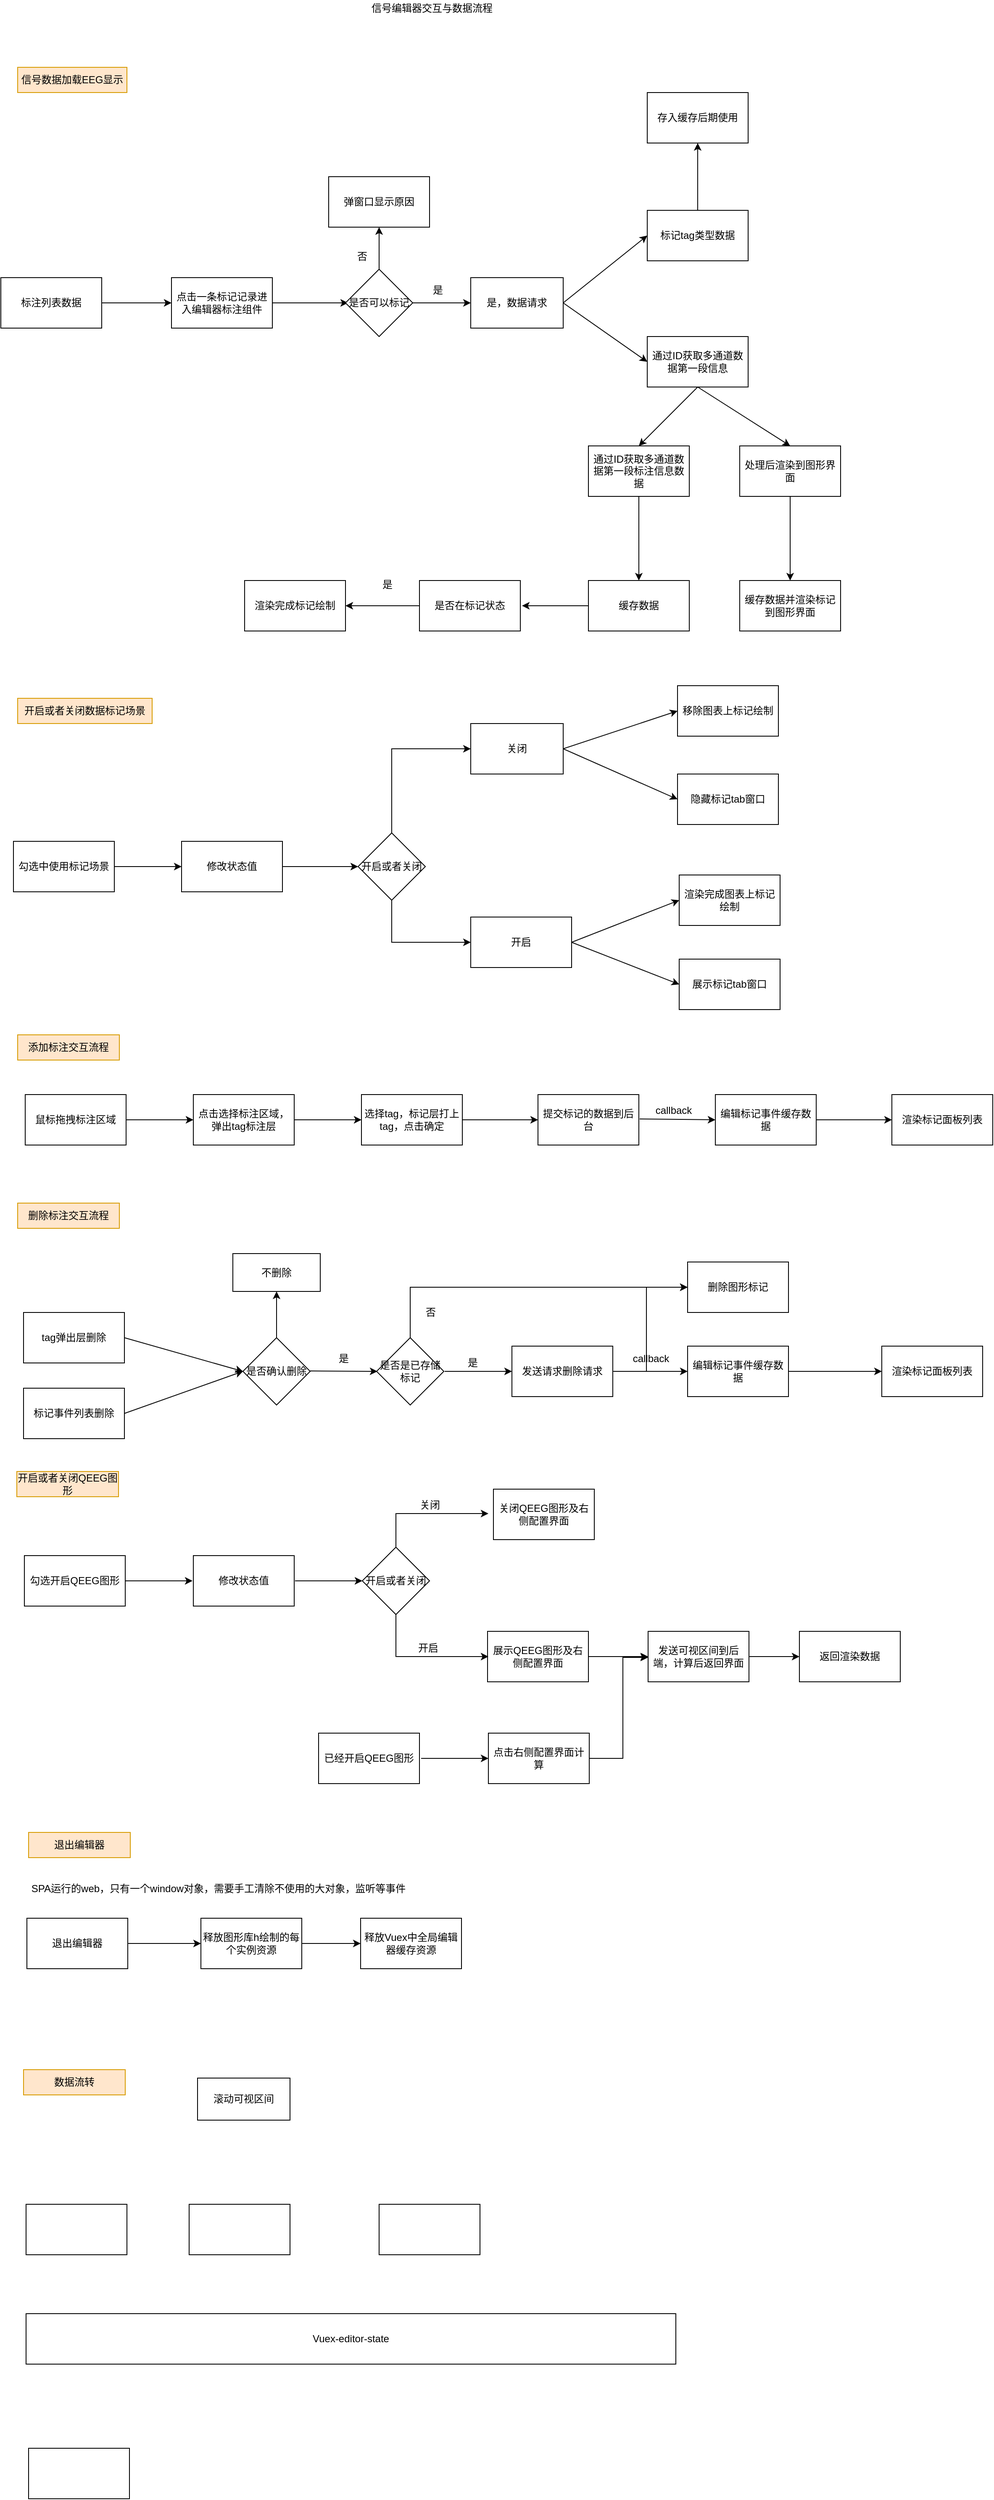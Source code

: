 <mxfile version="16.2.2" type="github">
  <diagram id="apmXh1B8-tmXU-KMJDQS" name="第 1 页">
    <mxGraphModel dx="1231" dy="684" grid="1" gridSize="10" guides="1" tooltips="1" connect="1" arrows="1" fold="1" page="1" pageScale="1" pageWidth="827" pageHeight="1169" math="0" shadow="0">
      <root>
        <mxCell id="0" />
        <mxCell id="1" parent="0" />
        <mxCell id="TZm8ICebYNsH_VxH_NXQ-2" value="标注列表数据" style="rounded=0;whiteSpace=wrap;html=1;" vertex="1" parent="1">
          <mxGeometry x="20" y="340" width="120" height="60" as="geometry" />
        </mxCell>
        <mxCell id="TZm8ICebYNsH_VxH_NXQ-3" value="是，数据请求" style="rounded=0;whiteSpace=wrap;html=1;" vertex="1" parent="1">
          <mxGeometry x="579" y="340" width="110" height="60" as="geometry" />
        </mxCell>
        <mxCell id="TZm8ICebYNsH_VxH_NXQ-4" value="通过ID获取多通道数据第一段信息" style="rounded=0;whiteSpace=wrap;html=1;" vertex="1" parent="1">
          <mxGeometry x="789" y="410" width="120" height="60" as="geometry" />
        </mxCell>
        <mxCell id="TZm8ICebYNsH_VxH_NXQ-7" value="处理后渲染到图形界面" style="rounded=0;whiteSpace=wrap;html=1;" vertex="1" parent="1">
          <mxGeometry x="899" y="540" width="120" height="60" as="geometry" />
        </mxCell>
        <mxCell id="TZm8ICebYNsH_VxH_NXQ-8" value="" style="endArrow=classic;html=1;rounded=0;exitX=0.5;exitY=1;exitDx=0;exitDy=0;entryX=0.5;entryY=0;entryDx=0;entryDy=0;" edge="1" parent="1" source="TZm8ICebYNsH_VxH_NXQ-4" target="TZm8ICebYNsH_VxH_NXQ-7">
          <mxGeometry width="50" height="50" relative="1" as="geometry">
            <mxPoint x="799" y="610" as="sourcePoint" />
            <mxPoint x="829" y="490" as="targetPoint" />
          </mxGeometry>
        </mxCell>
        <mxCell id="TZm8ICebYNsH_VxH_NXQ-13" value="勾选开启QEEG图形" style="rounded=0;whiteSpace=wrap;html=1;" vertex="1" parent="1">
          <mxGeometry x="48" y="1859" width="120" height="60" as="geometry" />
        </mxCell>
        <mxCell id="TZm8ICebYNsH_VxH_NXQ-14" value="" style="endArrow=classic;html=1;rounded=0;exitX=1;exitY=0.5;exitDx=0;exitDy=0;" edge="1" parent="1" source="TZm8ICebYNsH_VxH_NXQ-13">
          <mxGeometry width="50" height="50" relative="1" as="geometry">
            <mxPoint x="228" y="1919" as="sourcePoint" />
            <mxPoint x="248" y="1889" as="targetPoint" />
          </mxGeometry>
        </mxCell>
        <mxCell id="TZm8ICebYNsH_VxH_NXQ-15" value="发送可视区间到后端，计算后返回界面" style="rounded=0;whiteSpace=wrap;html=1;" vertex="1" parent="1">
          <mxGeometry x="790" y="1949" width="120" height="60" as="geometry" />
        </mxCell>
        <mxCell id="TZm8ICebYNsH_VxH_NXQ-16" value="" style="endArrow=classic;html=1;rounded=0;exitX=1;exitY=0.5;exitDx=0;exitDy=0;entryX=0;entryY=0.5;entryDx=0;entryDy=0;" edge="1" parent="1" source="TZm8ICebYNsH_VxH_NXQ-15" target="TZm8ICebYNsH_VxH_NXQ-17">
          <mxGeometry width="50" height="50" relative="1" as="geometry">
            <mxPoint x="505" y="2139" as="sourcePoint" />
            <mxPoint x="525" y="2099" as="targetPoint" />
          </mxGeometry>
        </mxCell>
        <mxCell id="TZm8ICebYNsH_VxH_NXQ-17" value="返回渲染数据" style="rounded=0;whiteSpace=wrap;html=1;" vertex="1" parent="1">
          <mxGeometry x="970" y="1949" width="120" height="60" as="geometry" />
        </mxCell>
        <mxCell id="TZm8ICebYNsH_VxH_NXQ-19" value="鼠标拖拽标注区域" style="rounded=0;whiteSpace=wrap;html=1;" vertex="1" parent="1">
          <mxGeometry x="49" y="1311" width="120" height="60" as="geometry" />
        </mxCell>
        <mxCell id="TZm8ICebYNsH_VxH_NXQ-21" value="信号编辑器交互与数据流程" style="text;html=1;strokeColor=none;fillColor=none;align=center;verticalAlign=middle;whiteSpace=wrap;rounded=0;" vertex="1" parent="1">
          <mxGeometry x="460" y="10" width="146" height="20" as="geometry" />
        </mxCell>
        <mxCell id="TZm8ICebYNsH_VxH_NXQ-84" value="" style="edgeStyle=orthogonalEdgeStyle;rounded=0;orthogonalLoop=1;jettySize=auto;html=1;" edge="1" parent="1" source="TZm8ICebYNsH_VxH_NXQ-22" target="TZm8ICebYNsH_VxH_NXQ-33">
          <mxGeometry relative="1" as="geometry" />
        </mxCell>
        <mxCell id="TZm8ICebYNsH_VxH_NXQ-22" value="点击选择标注区域，弹出tag标注层" style="rounded=0;whiteSpace=wrap;html=1;" vertex="1" parent="1">
          <mxGeometry x="249" y="1311" width="120" height="60" as="geometry" />
        </mxCell>
        <mxCell id="TZm8ICebYNsH_VxH_NXQ-26" value="标记tag类型数据" style="rounded=0;whiteSpace=wrap;html=1;" vertex="1" parent="1">
          <mxGeometry x="789" y="260" width="120" height="60" as="geometry" />
        </mxCell>
        <mxCell id="TZm8ICebYNsH_VxH_NXQ-27" value="通过ID获取多通道数据第一段标注信息数据" style="rounded=0;whiteSpace=wrap;html=1;" vertex="1" parent="1">
          <mxGeometry x="719" y="540" width="120" height="60" as="geometry" />
        </mxCell>
        <mxCell id="TZm8ICebYNsH_VxH_NXQ-28" value="" style="endArrow=classic;html=1;rounded=0;exitX=1;exitY=0.5;exitDx=0;exitDy=0;entryX=0;entryY=0.5;entryDx=0;entryDy=0;" edge="1" parent="1" source="TZm8ICebYNsH_VxH_NXQ-3" target="TZm8ICebYNsH_VxH_NXQ-4">
          <mxGeometry width="50" height="50" relative="1" as="geometry">
            <mxPoint x="719" y="400" as="sourcePoint" />
            <mxPoint x="779" y="370" as="targetPoint" />
          </mxGeometry>
        </mxCell>
        <mxCell id="TZm8ICebYNsH_VxH_NXQ-32" value="" style="endArrow=classic;html=1;rounded=0;entryX=0;entryY=0.5;entryDx=0;entryDy=0;" edge="1" parent="1" target="TZm8ICebYNsH_VxH_NXQ-26">
          <mxGeometry width="50" height="50" relative="1" as="geometry">
            <mxPoint x="689" y="370" as="sourcePoint" />
            <mxPoint x="759" y="210" as="targetPoint" />
          </mxGeometry>
        </mxCell>
        <mxCell id="TZm8ICebYNsH_VxH_NXQ-33" value="选择tag，标记层打上tag，点击确定" style="rounded=0;whiteSpace=wrap;html=1;" vertex="1" parent="1">
          <mxGeometry x="449" y="1311" width="120" height="60" as="geometry" />
        </mxCell>
        <mxCell id="TZm8ICebYNsH_VxH_NXQ-35" value="提交标记的数据到后台" style="rounded=0;whiteSpace=wrap;html=1;" vertex="1" parent="1">
          <mxGeometry x="659" y="1311" width="120" height="60" as="geometry" />
        </mxCell>
        <mxCell id="TZm8ICebYNsH_VxH_NXQ-37" value="缓存数据并渲染标记到图形界面" style="rounded=0;whiteSpace=wrap;html=1;" vertex="1" parent="1">
          <mxGeometry x="899" y="700" width="120" height="60" as="geometry" />
        </mxCell>
        <mxCell id="TZm8ICebYNsH_VxH_NXQ-40" value="渲染完成标记绘制" style="rounded=0;whiteSpace=wrap;html=1;" vertex="1" parent="1">
          <mxGeometry x="310" y="700" width="120" height="60" as="geometry" />
        </mxCell>
        <mxCell id="TZm8ICebYNsH_VxH_NXQ-44" value="点击一条标记记录进入编辑器标注组件" style="rounded=0;whiteSpace=wrap;html=1;" vertex="1" parent="1">
          <mxGeometry x="223" y="340" width="120" height="60" as="geometry" />
        </mxCell>
        <mxCell id="TZm8ICebYNsH_VxH_NXQ-48" value="" style="endArrow=classic;html=1;rounded=0;exitX=1;exitY=0.5;exitDx=0;exitDy=0;entryX=0;entryY=0.5;entryDx=0;entryDy=0;" edge="1" parent="1" source="TZm8ICebYNsH_VxH_NXQ-2" target="TZm8ICebYNsH_VxH_NXQ-44">
          <mxGeometry width="50" height="50" relative="1" as="geometry">
            <mxPoint x="153" y="480" as="sourcePoint" />
            <mxPoint x="203" y="430" as="targetPoint" />
          </mxGeometry>
        </mxCell>
        <mxCell id="TZm8ICebYNsH_VxH_NXQ-49" value="" style="endArrow=classic;html=1;rounded=0;exitX=1;exitY=0.5;exitDx=0;exitDy=0;entryX=0;entryY=0.5;entryDx=0;entryDy=0;" edge="1" parent="1" source="TZm8ICebYNsH_VxH_NXQ-44">
          <mxGeometry width="50" height="50" relative="1" as="geometry">
            <mxPoint x="383" y="480" as="sourcePoint" />
            <mxPoint x="433" y="370" as="targetPoint" />
          </mxGeometry>
        </mxCell>
        <mxCell id="TZm8ICebYNsH_VxH_NXQ-52" value="存入缓存后期使用" style="rounded=0;whiteSpace=wrap;html=1;" vertex="1" parent="1">
          <mxGeometry x="789" y="120" width="120" height="60" as="geometry" />
        </mxCell>
        <mxCell id="TZm8ICebYNsH_VxH_NXQ-53" value="" style="endArrow=classic;html=1;rounded=0;exitX=0.5;exitY=0;exitDx=0;exitDy=0;entryX=0.5;entryY=1;entryDx=0;entryDy=0;" edge="1" parent="1" source="TZm8ICebYNsH_VxH_NXQ-26" target="TZm8ICebYNsH_VxH_NXQ-52">
          <mxGeometry width="50" height="50" relative="1" as="geometry">
            <mxPoint x="829" y="240" as="sourcePoint" />
            <mxPoint x="879" y="190" as="targetPoint" />
          </mxGeometry>
        </mxCell>
        <mxCell id="TZm8ICebYNsH_VxH_NXQ-54" value="" style="endArrow=classic;html=1;rounded=0;exitX=0.5;exitY=1;exitDx=0;exitDy=0;entryX=0.5;entryY=0;entryDx=0;entryDy=0;" edge="1" parent="1" source="TZm8ICebYNsH_VxH_NXQ-7" target="TZm8ICebYNsH_VxH_NXQ-37">
          <mxGeometry width="50" height="50" relative="1" as="geometry">
            <mxPoint x="689" y="730" as="sourcePoint" />
            <mxPoint x="739" y="680" as="targetPoint" />
          </mxGeometry>
        </mxCell>
        <mxCell id="TZm8ICebYNsH_VxH_NXQ-55" value="" style="endArrow=classic;html=1;rounded=0;entryX=0.5;entryY=0;entryDx=0;entryDy=0;" edge="1" parent="1" target="TZm8ICebYNsH_VxH_NXQ-27">
          <mxGeometry width="50" height="50" relative="1" as="geometry">
            <mxPoint x="849" y="470" as="sourcePoint" />
            <mxPoint x="709" y="490" as="targetPoint" />
          </mxGeometry>
        </mxCell>
        <mxCell id="TZm8ICebYNsH_VxH_NXQ-59" value="勾选中使用标记场景" style="rounded=0;whiteSpace=wrap;html=1;" vertex="1" parent="1">
          <mxGeometry x="35" y="1010" width="120" height="60" as="geometry" />
        </mxCell>
        <mxCell id="TZm8ICebYNsH_VxH_NXQ-60" value="展示标记tab窗口" style="rounded=0;whiteSpace=wrap;html=1;" vertex="1" parent="1">
          <mxGeometry x="827" y="1150" width="120" height="60" as="geometry" />
        </mxCell>
        <mxCell id="TZm8ICebYNsH_VxH_NXQ-62" value="是否可以标记" style="rhombus;whiteSpace=wrap;html=1;" vertex="1" parent="1">
          <mxGeometry x="430" y="330" width="80" height="80" as="geometry" />
        </mxCell>
        <mxCell id="TZm8ICebYNsH_VxH_NXQ-63" value="" style="endArrow=classic;html=1;rounded=0;exitX=1;exitY=0.5;exitDx=0;exitDy=0;entryX=0;entryY=0.5;entryDx=0;entryDy=0;" edge="1" parent="1" source="TZm8ICebYNsH_VxH_NXQ-62" target="TZm8ICebYNsH_VxH_NXQ-3">
          <mxGeometry width="50" height="50" relative="1" as="geometry">
            <mxPoint x="560" y="480" as="sourcePoint" />
            <mxPoint x="610" y="430" as="targetPoint" />
          </mxGeometry>
        </mxCell>
        <mxCell id="TZm8ICebYNsH_VxH_NXQ-64" value="" style="endArrow=classic;html=1;rounded=0;exitX=0.5;exitY=0;exitDx=0;exitDy=0;" edge="1" parent="1" source="TZm8ICebYNsH_VxH_NXQ-62">
          <mxGeometry width="50" height="50" relative="1" as="geometry">
            <mxPoint x="480" y="270" as="sourcePoint" />
            <mxPoint x="470" y="280" as="targetPoint" />
          </mxGeometry>
        </mxCell>
        <mxCell id="TZm8ICebYNsH_VxH_NXQ-65" value="弹窗口显示原因" style="rounded=0;whiteSpace=wrap;html=1;" vertex="1" parent="1">
          <mxGeometry x="410" y="220" width="120" height="60" as="geometry" />
        </mxCell>
        <mxCell id="TZm8ICebYNsH_VxH_NXQ-66" value="否" style="text;html=1;strokeColor=none;fillColor=none;align=center;verticalAlign=middle;whiteSpace=wrap;rounded=0;" vertex="1" parent="1">
          <mxGeometry x="420" y="300" width="60" height="30" as="geometry" />
        </mxCell>
        <mxCell id="TZm8ICebYNsH_VxH_NXQ-67" value="是" style="text;html=1;strokeColor=none;fillColor=none;align=center;verticalAlign=middle;whiteSpace=wrap;rounded=0;" vertex="1" parent="1">
          <mxGeometry x="510" y="340" width="60" height="30" as="geometry" />
        </mxCell>
        <mxCell id="TZm8ICebYNsH_VxH_NXQ-68" value="修改状态值" style="rounded=0;whiteSpace=wrap;html=1;" vertex="1" parent="1">
          <mxGeometry x="235" y="1010" width="120" height="60" as="geometry" />
        </mxCell>
        <mxCell id="TZm8ICebYNsH_VxH_NXQ-69" value="" style="endArrow=classic;html=1;rounded=0;exitX=1;exitY=0.5;exitDx=0;exitDy=0;" edge="1" parent="1" source="TZm8ICebYNsH_VxH_NXQ-59" target="TZm8ICebYNsH_VxH_NXQ-68">
          <mxGeometry width="50" height="50" relative="1" as="geometry">
            <mxPoint x="245" y="1170" as="sourcePoint" />
            <mxPoint x="295" y="1120" as="targetPoint" />
          </mxGeometry>
        </mxCell>
        <mxCell id="TZm8ICebYNsH_VxH_NXQ-74" value="是否在标记状态" style="rounded=0;whiteSpace=wrap;html=1;" vertex="1" parent="1">
          <mxGeometry x="518" y="700" width="120" height="60" as="geometry" />
        </mxCell>
        <mxCell id="TZm8ICebYNsH_VxH_NXQ-75" value="" style="endArrow=classic;html=1;rounded=0;exitX=0.5;exitY=1;exitDx=0;exitDy=0;entryX=0.5;entryY=0;entryDx=0;entryDy=0;" edge="1" parent="1" source="TZm8ICebYNsH_VxH_NXQ-27" target="TZm8ICebYNsH_VxH_NXQ-171">
          <mxGeometry width="50" height="50" relative="1" as="geometry">
            <mxPoint x="760" y="680" as="sourcePoint" />
            <mxPoint x="790" y="660" as="targetPoint" />
          </mxGeometry>
        </mxCell>
        <mxCell id="TZm8ICebYNsH_VxH_NXQ-76" value="" style="endArrow=classic;html=1;rounded=0;exitX=0;exitY=0.5;exitDx=0;exitDy=0;" edge="1" parent="1" source="TZm8ICebYNsH_VxH_NXQ-74">
          <mxGeometry width="50" height="50" relative="1" as="geometry">
            <mxPoint x="420" y="760" as="sourcePoint" />
            <mxPoint x="430" y="730" as="targetPoint" />
          </mxGeometry>
        </mxCell>
        <mxCell id="TZm8ICebYNsH_VxH_NXQ-77" value="是" style="text;html=1;strokeColor=none;fillColor=none;align=center;verticalAlign=middle;whiteSpace=wrap;rounded=0;" vertex="1" parent="1">
          <mxGeometry x="450" y="690" width="60" height="30" as="geometry" />
        </mxCell>
        <mxCell id="TZm8ICebYNsH_VxH_NXQ-79" value="渲染完成图表上标记绘制" style="rounded=0;whiteSpace=wrap;html=1;" vertex="1" parent="1">
          <mxGeometry x="827" y="1050" width="120" height="60" as="geometry" />
        </mxCell>
        <mxCell id="TZm8ICebYNsH_VxH_NXQ-81" value="信号数据加载EEG显示" style="text;html=1;strokeColor=#d79b00;fillColor=#ffe6cc;align=center;verticalAlign=middle;whiteSpace=wrap;rounded=0;" vertex="1" parent="1">
          <mxGeometry x="40" y="90" width="130" height="30" as="geometry" />
        </mxCell>
        <mxCell id="TZm8ICebYNsH_VxH_NXQ-82" value="开启或者关闭数据标记场景" style="text;html=1;strokeColor=#d79b00;fillColor=#ffe6cc;align=center;verticalAlign=middle;whiteSpace=wrap;rounded=0;" vertex="1" parent="1">
          <mxGeometry x="40" y="840" width="160" height="30" as="geometry" />
        </mxCell>
        <mxCell id="TZm8ICebYNsH_VxH_NXQ-85" value="添加标注交互流程" style="text;html=1;strokeColor=#d79b00;fillColor=#ffe6cc;align=center;verticalAlign=middle;whiteSpace=wrap;rounded=0;" vertex="1" parent="1">
          <mxGeometry x="40" y="1240" width="121" height="30" as="geometry" />
        </mxCell>
        <mxCell id="TZm8ICebYNsH_VxH_NXQ-87" value="" style="endArrow=classic;html=1;rounded=0;exitX=1;exitY=0.5;exitDx=0;exitDy=0;entryX=0;entryY=0.5;entryDx=0;entryDy=0;" edge="1" parent="1" source="TZm8ICebYNsH_VxH_NXQ-19" target="TZm8ICebYNsH_VxH_NXQ-22">
          <mxGeometry width="50" height="50" relative="1" as="geometry">
            <mxPoint x="189" y="1371" as="sourcePoint" />
            <mxPoint x="239" y="1321" as="targetPoint" />
          </mxGeometry>
        </mxCell>
        <mxCell id="TZm8ICebYNsH_VxH_NXQ-88" value="" style="endArrow=classic;html=1;rounded=0;exitX=1;exitY=0.5;exitDx=0;exitDy=0;entryX=0;entryY=0.5;entryDx=0;entryDy=0;" edge="1" parent="1" source="TZm8ICebYNsH_VxH_NXQ-33" target="TZm8ICebYNsH_VxH_NXQ-35">
          <mxGeometry width="50" height="50" relative="1" as="geometry">
            <mxPoint x="629" y="1451" as="sourcePoint" />
            <mxPoint x="679" y="1401" as="targetPoint" />
          </mxGeometry>
        </mxCell>
        <mxCell id="TZm8ICebYNsH_VxH_NXQ-94" value="开启或者关闭" style="rhombus;whiteSpace=wrap;html=1;" vertex="1" parent="1">
          <mxGeometry x="445" y="1000" width="80" height="80" as="geometry" />
        </mxCell>
        <mxCell id="TZm8ICebYNsH_VxH_NXQ-95" value="" style="endArrow=classic;html=1;rounded=0;exitX=1;exitY=0.5;exitDx=0;exitDy=0;entryX=0;entryY=0.5;entryDx=0;entryDy=0;" edge="1" parent="1" source="TZm8ICebYNsH_VxH_NXQ-68" target="TZm8ICebYNsH_VxH_NXQ-94">
          <mxGeometry width="50" height="50" relative="1" as="geometry">
            <mxPoint x="415" y="1170" as="sourcePoint" />
            <mxPoint x="465" y="1120" as="targetPoint" />
          </mxGeometry>
        </mxCell>
        <mxCell id="TZm8ICebYNsH_VxH_NXQ-96" value="" style="endArrow=classic;html=1;rounded=0;exitX=0.5;exitY=1;exitDx=0;exitDy=0;entryX=0;entryY=0.5;entryDx=0;entryDy=0;" edge="1" parent="1" source="TZm8ICebYNsH_VxH_NXQ-94" target="TZm8ICebYNsH_VxH_NXQ-100">
          <mxGeometry width="50" height="50" relative="1" as="geometry">
            <mxPoint x="555" y="1070" as="sourcePoint" />
            <mxPoint x="615" y="1040" as="targetPoint" />
            <Array as="points">
              <mxPoint x="485" y="1130" />
            </Array>
          </mxGeometry>
        </mxCell>
        <mxCell id="TZm8ICebYNsH_VxH_NXQ-100" value="开启" style="rounded=0;whiteSpace=wrap;html=1;" vertex="1" parent="1">
          <mxGeometry x="579" y="1100" width="120" height="60" as="geometry" />
        </mxCell>
        <mxCell id="TZm8ICebYNsH_VxH_NXQ-101" value="" style="endArrow=classic;html=1;rounded=0;exitX=1;exitY=0.5;exitDx=0;exitDy=0;entryX=0;entryY=0.5;entryDx=0;entryDy=0;" edge="1" parent="1" source="TZm8ICebYNsH_VxH_NXQ-100" target="TZm8ICebYNsH_VxH_NXQ-79">
          <mxGeometry width="50" height="50" relative="1" as="geometry">
            <mxPoint x="684" y="1220" as="sourcePoint" />
            <mxPoint x="734" y="1170" as="targetPoint" />
          </mxGeometry>
        </mxCell>
        <mxCell id="TZm8ICebYNsH_VxH_NXQ-102" value="" style="endArrow=classic;html=1;rounded=0;exitX=1;exitY=0.5;exitDx=0;exitDy=0;entryX=0;entryY=0.5;entryDx=0;entryDy=0;" edge="1" parent="1" source="TZm8ICebYNsH_VxH_NXQ-100" target="TZm8ICebYNsH_VxH_NXQ-60">
          <mxGeometry width="50" height="50" relative="1" as="geometry">
            <mxPoint x="674" y="1220" as="sourcePoint" />
            <mxPoint x="724" y="1170" as="targetPoint" />
          </mxGeometry>
        </mxCell>
        <mxCell id="TZm8ICebYNsH_VxH_NXQ-103" value="" style="endArrow=classic;html=1;rounded=0;exitX=0.5;exitY=0;exitDx=0;exitDy=0;entryX=0;entryY=0.5;entryDx=0;entryDy=0;" edge="1" parent="1" source="TZm8ICebYNsH_VxH_NXQ-94" target="TZm8ICebYNsH_VxH_NXQ-104">
          <mxGeometry width="50" height="50" relative="1" as="geometry">
            <mxPoint x="465" y="990" as="sourcePoint" />
            <mxPoint x="485" y="930" as="targetPoint" />
            <Array as="points">
              <mxPoint x="485" y="900" />
            </Array>
          </mxGeometry>
        </mxCell>
        <mxCell id="TZm8ICebYNsH_VxH_NXQ-104" value="关闭" style="rounded=0;whiteSpace=wrap;html=1;" vertex="1" parent="1">
          <mxGeometry x="579" y="870" width="110" height="60" as="geometry" />
        </mxCell>
        <mxCell id="TZm8ICebYNsH_VxH_NXQ-106" value="隐藏标记tab窗口" style="rounded=0;whiteSpace=wrap;html=1;" vertex="1" parent="1">
          <mxGeometry x="825" y="930" width="120" height="60" as="geometry" />
        </mxCell>
        <mxCell id="TZm8ICebYNsH_VxH_NXQ-107" value="移除图表上标记绘制" style="rounded=0;whiteSpace=wrap;html=1;" vertex="1" parent="1">
          <mxGeometry x="825" y="825" width="120" height="60" as="geometry" />
        </mxCell>
        <mxCell id="TZm8ICebYNsH_VxH_NXQ-108" value="" style="endArrow=classic;html=1;rounded=0;exitX=1;exitY=0.5;exitDx=0;exitDy=0;entryX=0;entryY=0.5;entryDx=0;entryDy=0;" edge="1" parent="1" source="TZm8ICebYNsH_VxH_NXQ-104" target="TZm8ICebYNsH_VxH_NXQ-107">
          <mxGeometry width="50" height="50" relative="1" as="geometry">
            <mxPoint x="695" y="900" as="sourcePoint" />
            <mxPoint x="805" y="840" as="targetPoint" />
          </mxGeometry>
        </mxCell>
        <mxCell id="TZm8ICebYNsH_VxH_NXQ-109" value="" style="endArrow=classic;html=1;rounded=0;exitX=1;exitY=0.5;exitDx=0;exitDy=0;entryX=0;entryY=0.5;entryDx=0;entryDy=0;" edge="1" parent="1" source="TZm8ICebYNsH_VxH_NXQ-104" target="TZm8ICebYNsH_VxH_NXQ-106">
          <mxGeometry width="50" height="50" relative="1" as="geometry">
            <mxPoint x="725" y="1010" as="sourcePoint" />
            <mxPoint x="775" y="960" as="targetPoint" />
          </mxGeometry>
        </mxCell>
        <mxCell id="TZm8ICebYNsH_VxH_NXQ-110" value="编辑标记事件缓存数据" style="rounded=0;whiteSpace=wrap;html=1;" vertex="1" parent="1">
          <mxGeometry x="870" y="1311" width="120" height="60" as="geometry" />
        </mxCell>
        <mxCell id="TZm8ICebYNsH_VxH_NXQ-111" value="" style="endArrow=classic;html=1;rounded=0;entryX=0;entryY=0.5;entryDx=0;entryDy=0;" edge="1" parent="1" target="TZm8ICebYNsH_VxH_NXQ-110">
          <mxGeometry width="50" height="50" relative="1" as="geometry">
            <mxPoint x="780" y="1340" as="sourcePoint" />
            <mxPoint x="840" y="1320" as="targetPoint" />
          </mxGeometry>
        </mxCell>
        <mxCell id="TZm8ICebYNsH_VxH_NXQ-112" value="callback" style="text;html=1;align=center;verticalAlign=middle;resizable=0;points=[];autosize=1;strokeColor=none;fillColor=none;" vertex="1" parent="1">
          <mxGeometry x="790" y="1320" width="60" height="20" as="geometry" />
        </mxCell>
        <mxCell id="TZm8ICebYNsH_VxH_NXQ-113" value="渲染标记面板列表" style="rounded=0;whiteSpace=wrap;html=1;" vertex="1" parent="1">
          <mxGeometry x="1080" y="1311" width="120" height="60" as="geometry" />
        </mxCell>
        <mxCell id="TZm8ICebYNsH_VxH_NXQ-114" value="" style="endArrow=classic;html=1;rounded=0;exitX=1;exitY=0.5;exitDx=0;exitDy=0;entryX=0;entryY=0.5;entryDx=0;entryDy=0;" edge="1" parent="1" source="TZm8ICebYNsH_VxH_NXQ-110" target="TZm8ICebYNsH_VxH_NXQ-113">
          <mxGeometry width="50" height="50" relative="1" as="geometry">
            <mxPoint x="1020" y="1360" as="sourcePoint" />
            <mxPoint x="1070" y="1310" as="targetPoint" />
          </mxGeometry>
        </mxCell>
        <mxCell id="TZm8ICebYNsH_VxH_NXQ-115" value="删除标注交互流程" style="text;html=1;strokeColor=#d79b00;fillColor=#ffe6cc;align=center;verticalAlign=middle;whiteSpace=wrap;rounded=0;" vertex="1" parent="1">
          <mxGeometry x="40" y="1440" width="121" height="30" as="geometry" />
        </mxCell>
        <mxCell id="TZm8ICebYNsH_VxH_NXQ-117" value="tag弹出层删除" style="rounded=0;whiteSpace=wrap;html=1;" vertex="1" parent="1">
          <mxGeometry x="47" y="1570" width="120" height="60" as="geometry" />
        </mxCell>
        <mxCell id="TZm8ICebYNsH_VxH_NXQ-118" value="标记事件列表删除" style="rounded=0;whiteSpace=wrap;html=1;" vertex="1" parent="1">
          <mxGeometry x="47" y="1660" width="120" height="60" as="geometry" />
        </mxCell>
        <mxCell id="TZm8ICebYNsH_VxH_NXQ-121" value="" style="endArrow=classic;html=1;rounded=0;exitX=1;exitY=0.5;exitDx=0;exitDy=0;" edge="1" parent="1" source="TZm8ICebYNsH_VxH_NXQ-117">
          <mxGeometry width="50" height="50" relative="1" as="geometry">
            <mxPoint x="208" y="1630" as="sourcePoint" />
            <mxPoint x="308" y="1640" as="targetPoint" />
          </mxGeometry>
        </mxCell>
        <mxCell id="TZm8ICebYNsH_VxH_NXQ-122" value="" style="endArrow=classic;html=1;rounded=0;exitX=1;exitY=0.5;exitDx=0;exitDy=0;" edge="1" parent="1" source="TZm8ICebYNsH_VxH_NXQ-118">
          <mxGeometry width="50" height="50" relative="1" as="geometry">
            <mxPoint x="228" y="1730" as="sourcePoint" />
            <mxPoint x="308" y="1640" as="targetPoint" />
          </mxGeometry>
        </mxCell>
        <mxCell id="TZm8ICebYNsH_VxH_NXQ-125" value="" style="endArrow=classic;html=1;rounded=0;exitX=1;exitY=0.5;exitDx=0;exitDy=0;" edge="1" parent="1">
          <mxGeometry width="50" height="50" relative="1" as="geometry">
            <mxPoint x="388" y="1639.5" as="sourcePoint" />
            <mxPoint x="468" y="1640" as="targetPoint" />
          </mxGeometry>
        </mxCell>
        <mxCell id="TZm8ICebYNsH_VxH_NXQ-126" value="是否确认删除" style="rhombus;whiteSpace=wrap;html=1;" vertex="1" parent="1">
          <mxGeometry x="308" y="1600" width="80" height="80" as="geometry" />
        </mxCell>
        <mxCell id="TZm8ICebYNsH_VxH_NXQ-127" value="是" style="text;html=1;strokeColor=none;fillColor=none;align=center;verticalAlign=middle;whiteSpace=wrap;rounded=0;" vertex="1" parent="1">
          <mxGeometry x="398" y="1610" width="60" height="30" as="geometry" />
        </mxCell>
        <mxCell id="TZm8ICebYNsH_VxH_NXQ-128" value="是否是已存储标记" style="rhombus;whiteSpace=wrap;html=1;" vertex="1" parent="1">
          <mxGeometry x="467" y="1600" width="80" height="80" as="geometry" />
        </mxCell>
        <mxCell id="TZm8ICebYNsH_VxH_NXQ-129" value="" style="endArrow=classic;html=1;rounded=0;exitX=0.5;exitY=0;exitDx=0;exitDy=0;entryX=0.5;entryY=1;entryDx=0;entryDy=0;" edge="1" parent="1" source="TZm8ICebYNsH_VxH_NXQ-126" target="TZm8ICebYNsH_VxH_NXQ-130">
          <mxGeometry width="50" height="50" relative="1" as="geometry">
            <mxPoint x="328" y="1600" as="sourcePoint" />
            <mxPoint x="348" y="1540" as="targetPoint" />
          </mxGeometry>
        </mxCell>
        <mxCell id="TZm8ICebYNsH_VxH_NXQ-130" value="不删除" style="rounded=0;whiteSpace=wrap;html=1;" vertex="1" parent="1">
          <mxGeometry x="296" y="1500" width="104" height="45" as="geometry" />
        </mxCell>
        <mxCell id="TZm8ICebYNsH_VxH_NXQ-132" value="" style="endArrow=classic;html=1;rounded=0;" edge="1" parent="1">
          <mxGeometry width="50" height="50" relative="1" as="geometry">
            <mxPoint x="548" y="1640" as="sourcePoint" />
            <mxPoint x="628" y="1640" as="targetPoint" />
          </mxGeometry>
        </mxCell>
        <mxCell id="TZm8ICebYNsH_VxH_NXQ-133" value="是" style="text;html=1;align=center;verticalAlign=middle;resizable=0;points=[];autosize=1;strokeColor=none;fillColor=none;" vertex="1" parent="1">
          <mxGeometry x="566" y="1620" width="30" height="20" as="geometry" />
        </mxCell>
        <mxCell id="TZm8ICebYNsH_VxH_NXQ-134" value="发送请求删除请求" style="rounded=0;whiteSpace=wrap;html=1;" vertex="1" parent="1">
          <mxGeometry x="628" y="1610" width="120" height="60" as="geometry" />
        </mxCell>
        <mxCell id="TZm8ICebYNsH_VxH_NXQ-135" value="&lt;span&gt;编辑标记事件缓存数据&lt;/span&gt;" style="rounded=0;whiteSpace=wrap;html=1;" vertex="1" parent="1">
          <mxGeometry x="837" y="1610" width="120" height="60" as="geometry" />
        </mxCell>
        <mxCell id="TZm8ICebYNsH_VxH_NXQ-136" value="" style="endArrow=classic;html=1;rounded=0;exitX=1;exitY=0.5;exitDx=0;exitDy=0;entryX=0;entryY=0.5;entryDx=0;entryDy=0;" edge="1" parent="1" source="TZm8ICebYNsH_VxH_NXQ-134" target="TZm8ICebYNsH_VxH_NXQ-135">
          <mxGeometry width="50" height="50" relative="1" as="geometry">
            <mxPoint x="788" y="1750" as="sourcePoint" />
            <mxPoint x="838" y="1700" as="targetPoint" />
          </mxGeometry>
        </mxCell>
        <mxCell id="TZm8ICebYNsH_VxH_NXQ-137" value="callback" style="text;html=1;align=center;verticalAlign=middle;resizable=0;points=[];autosize=1;strokeColor=none;fillColor=none;" vertex="1" parent="1">
          <mxGeometry x="763" y="1615" width="60" height="20" as="geometry" />
        </mxCell>
        <mxCell id="TZm8ICebYNsH_VxH_NXQ-138" value="&lt;span&gt;渲染标记面板列表&lt;/span&gt;" style="rounded=0;whiteSpace=wrap;html=1;" vertex="1" parent="1">
          <mxGeometry x="1068" y="1610" width="120" height="60" as="geometry" />
        </mxCell>
        <mxCell id="TZm8ICebYNsH_VxH_NXQ-139" value="" style="endArrow=classic;html=1;rounded=0;exitX=1;exitY=0.5;exitDx=0;exitDy=0;entryX=0;entryY=0.5;entryDx=0;entryDy=0;" edge="1" parent="1" source="TZm8ICebYNsH_VxH_NXQ-135" target="TZm8ICebYNsH_VxH_NXQ-138">
          <mxGeometry width="50" height="50" relative="1" as="geometry">
            <mxPoint x="1028" y="1750" as="sourcePoint" />
            <mxPoint x="1078" y="1700" as="targetPoint" />
          </mxGeometry>
        </mxCell>
        <mxCell id="TZm8ICebYNsH_VxH_NXQ-140" value="" style="endArrow=classic;html=1;rounded=0;exitX=0.5;exitY=0;exitDx=0;exitDy=0;entryX=0;entryY=0.5;entryDx=0;entryDy=0;" edge="1" parent="1" source="TZm8ICebYNsH_VxH_NXQ-128" target="TZm8ICebYNsH_VxH_NXQ-141">
          <mxGeometry width="50" height="50" relative="1" as="geometry">
            <mxPoint x="528" y="1560" as="sourcePoint" />
            <mxPoint x="828" y="1540" as="targetPoint" />
            <Array as="points">
              <mxPoint x="507" y="1540" />
            </Array>
          </mxGeometry>
        </mxCell>
        <mxCell id="TZm8ICebYNsH_VxH_NXQ-141" value="删除图形标记" style="rounded=0;whiteSpace=wrap;html=1;" vertex="1" parent="1">
          <mxGeometry x="837" y="1510" width="120" height="60" as="geometry" />
        </mxCell>
        <mxCell id="TZm8ICebYNsH_VxH_NXQ-142" value="" style="endArrow=classic;html=1;rounded=0;entryX=0;entryY=0.5;entryDx=0;entryDy=0;" edge="1" parent="1" target="TZm8ICebYNsH_VxH_NXQ-141">
          <mxGeometry width="50" height="50" relative="1" as="geometry">
            <mxPoint x="788" y="1640" as="sourcePoint" />
            <mxPoint x="788" y="1510" as="targetPoint" />
            <Array as="points">
              <mxPoint x="788" y="1540" />
            </Array>
          </mxGeometry>
        </mxCell>
        <mxCell id="TZm8ICebYNsH_VxH_NXQ-143" value="否" style="text;html=1;align=center;verticalAlign=middle;resizable=0;points=[];autosize=1;strokeColor=none;fillColor=none;" vertex="1" parent="1">
          <mxGeometry x="516" y="1560" width="30" height="20" as="geometry" />
        </mxCell>
        <mxCell id="TZm8ICebYNsH_VxH_NXQ-144" value="开启或者关闭QEEG图形" style="text;html=1;strokeColor=#d79b00;fillColor=#ffe6cc;align=center;verticalAlign=middle;whiteSpace=wrap;rounded=0;" vertex="1" parent="1">
          <mxGeometry x="39" y="1759" width="121" height="30" as="geometry" />
        </mxCell>
        <mxCell id="TZm8ICebYNsH_VxH_NXQ-145" value="数据流转" style="text;html=1;strokeColor=#d79b00;fillColor=#ffe6cc;align=center;verticalAlign=middle;whiteSpace=wrap;rounded=0;" vertex="1" parent="1">
          <mxGeometry x="47" y="2470" width="121" height="30" as="geometry" />
        </mxCell>
        <mxCell id="TZm8ICebYNsH_VxH_NXQ-146" value="滚动可视区间" style="rounded=0;whiteSpace=wrap;html=1;" vertex="1" parent="1">
          <mxGeometry x="254" y="2480" width="110" height="50" as="geometry" />
        </mxCell>
        <mxCell id="TZm8ICebYNsH_VxH_NXQ-147" value="已经开启QEEG图形" style="rounded=0;whiteSpace=wrap;html=1;" vertex="1" parent="1">
          <mxGeometry x="398" y="2070" width="120" height="60" as="geometry" />
        </mxCell>
        <mxCell id="TZm8ICebYNsH_VxH_NXQ-148" value="点击右侧配置界面计算" style="rounded=0;whiteSpace=wrap;html=1;" vertex="1" parent="1">
          <mxGeometry x="600" y="2070" width="120" height="60" as="geometry" />
        </mxCell>
        <mxCell id="TZm8ICebYNsH_VxH_NXQ-149" value="" style="endArrow=classic;html=1;rounded=0;entryX=0;entryY=0.5;entryDx=0;entryDy=0;" edge="1" parent="1" target="TZm8ICebYNsH_VxH_NXQ-148">
          <mxGeometry width="50" height="50" relative="1" as="geometry">
            <mxPoint x="520" y="2100" as="sourcePoint" />
            <mxPoint x="600" y="2080" as="targetPoint" />
          </mxGeometry>
        </mxCell>
        <mxCell id="TZm8ICebYNsH_VxH_NXQ-153" value="" style="endArrow=classic;html=1;rounded=0;exitX=1;exitY=0.5;exitDx=0;exitDy=0;" edge="1" parent="1" source="TZm8ICebYNsH_VxH_NXQ-148">
          <mxGeometry width="50" height="50" relative="1" as="geometry">
            <mxPoint x="780" y="2220" as="sourcePoint" />
            <mxPoint x="790" y="1980" as="targetPoint" />
            <Array as="points">
              <mxPoint x="760" y="2100" />
              <mxPoint x="760" y="1980" />
            </Array>
          </mxGeometry>
        </mxCell>
        <mxCell id="TZm8ICebYNsH_VxH_NXQ-154" value="展示QEEG图形及右侧配置界面" style="rounded=0;whiteSpace=wrap;html=1;" vertex="1" parent="1">
          <mxGeometry x="599" y="1949" width="120" height="60" as="geometry" />
        </mxCell>
        <mxCell id="TZm8ICebYNsH_VxH_NXQ-155" value="" style="endArrow=classic;html=1;rounded=0;exitX=1;exitY=0.5;exitDx=0;exitDy=0;entryX=0;entryY=0.5;entryDx=0;entryDy=0;" edge="1" parent="1" source="TZm8ICebYNsH_VxH_NXQ-154" target="TZm8ICebYNsH_VxH_NXQ-15">
          <mxGeometry width="50" height="50" relative="1" as="geometry">
            <mxPoint x="285" y="2029" as="sourcePoint" />
            <mxPoint x="335" y="1979" as="targetPoint" />
          </mxGeometry>
        </mxCell>
        <mxCell id="TZm8ICebYNsH_VxH_NXQ-164" value="修改状态值" style="rounded=0;whiteSpace=wrap;html=1;" vertex="1" parent="1">
          <mxGeometry x="249" y="1859" width="120" height="60" as="geometry" />
        </mxCell>
        <mxCell id="TZm8ICebYNsH_VxH_NXQ-165" value="开启或者关闭" style="rhombus;whiteSpace=wrap;html=1;" vertex="1" parent="1">
          <mxGeometry x="450" y="1849" width="80" height="80" as="geometry" />
        </mxCell>
        <mxCell id="TZm8ICebYNsH_VxH_NXQ-166" value="" style="endArrow=classic;html=1;rounded=0;entryX=0;entryY=0.5;entryDx=0;entryDy=0;" edge="1" parent="1" target="TZm8ICebYNsH_VxH_NXQ-165">
          <mxGeometry width="50" height="50" relative="1" as="geometry">
            <mxPoint x="370" y="1889" as="sourcePoint" />
            <mxPoint x="440" y="1959" as="targetPoint" />
          </mxGeometry>
        </mxCell>
        <mxCell id="TZm8ICebYNsH_VxH_NXQ-167" value="" style="endArrow=classic;html=1;rounded=0;exitX=0.5;exitY=1;exitDx=0;exitDy=0;" edge="1" parent="1" source="TZm8ICebYNsH_VxH_NXQ-165">
          <mxGeometry width="50" height="50" relative="1" as="geometry">
            <mxPoint x="610" y="1929" as="sourcePoint" />
            <mxPoint x="600" y="1979" as="targetPoint" />
            <Array as="points">
              <mxPoint x="490" y="1979" />
            </Array>
          </mxGeometry>
        </mxCell>
        <mxCell id="TZm8ICebYNsH_VxH_NXQ-168" value="开启" style="text;html=1;align=center;verticalAlign=middle;resizable=0;points=[];autosize=1;strokeColor=none;fillColor=none;" vertex="1" parent="1">
          <mxGeometry x="508" y="1959" width="40" height="20" as="geometry" />
        </mxCell>
        <mxCell id="TZm8ICebYNsH_VxH_NXQ-169" value="" style="endArrow=classic;html=1;rounded=0;exitX=0.5;exitY=0;exitDx=0;exitDy=0;" edge="1" parent="1" source="TZm8ICebYNsH_VxH_NXQ-165">
          <mxGeometry width="50" height="50" relative="1" as="geometry">
            <mxPoint x="530" y="1829" as="sourcePoint" />
            <mxPoint x="600" y="1809" as="targetPoint" />
            <Array as="points">
              <mxPoint x="490" y="1809" />
            </Array>
          </mxGeometry>
        </mxCell>
        <mxCell id="TZm8ICebYNsH_VxH_NXQ-170" value="关闭" style="text;html=1;align=center;verticalAlign=middle;resizable=0;points=[];autosize=1;strokeColor=none;fillColor=none;" vertex="1" parent="1">
          <mxGeometry x="510" y="1789" width="40" height="20" as="geometry" />
        </mxCell>
        <mxCell id="TZm8ICebYNsH_VxH_NXQ-171" value="缓存数据" style="rounded=0;whiteSpace=wrap;html=1;" vertex="1" parent="1">
          <mxGeometry x="719" y="700" width="120" height="60" as="geometry" />
        </mxCell>
        <mxCell id="TZm8ICebYNsH_VxH_NXQ-172" value="" style="endArrow=classic;html=1;rounded=0;exitX=0;exitY=0.5;exitDx=0;exitDy=0;" edge="1" parent="1" source="TZm8ICebYNsH_VxH_NXQ-171">
          <mxGeometry width="50" height="50" relative="1" as="geometry">
            <mxPoint x="640" y="840" as="sourcePoint" />
            <mxPoint x="640" y="730" as="targetPoint" />
          </mxGeometry>
        </mxCell>
        <mxCell id="TZm8ICebYNsH_VxH_NXQ-178" value="关闭QEEG图形及右侧配置界面" style="rounded=0;whiteSpace=wrap;html=1;" vertex="1" parent="1">
          <mxGeometry x="606" y="1780" width="120" height="60" as="geometry" />
        </mxCell>
        <mxCell id="TZm8ICebYNsH_VxH_NXQ-179" value="" style="rounded=0;whiteSpace=wrap;html=1;" vertex="1" parent="1">
          <mxGeometry x="50" y="2630" width="120" height="60" as="geometry" />
        </mxCell>
        <mxCell id="TZm8ICebYNsH_VxH_NXQ-180" value="" style="rounded=0;whiteSpace=wrap;html=1;" vertex="1" parent="1">
          <mxGeometry x="244" y="2630" width="120" height="60" as="geometry" />
        </mxCell>
        <mxCell id="TZm8ICebYNsH_VxH_NXQ-181" value="" style="rounded=0;whiteSpace=wrap;html=1;" vertex="1" parent="1">
          <mxGeometry x="470" y="2630" width="120" height="60" as="geometry" />
        </mxCell>
        <mxCell id="TZm8ICebYNsH_VxH_NXQ-182" value="Vuex-editor-state" style="rounded=0;whiteSpace=wrap;html=1;" vertex="1" parent="1">
          <mxGeometry x="50" y="2760" width="773" height="60" as="geometry" />
        </mxCell>
        <mxCell id="TZm8ICebYNsH_VxH_NXQ-183" value="" style="rounded=0;whiteSpace=wrap;html=1;" vertex="1" parent="1">
          <mxGeometry x="53" y="2920" width="120" height="60" as="geometry" />
        </mxCell>
        <mxCell id="TZm8ICebYNsH_VxH_NXQ-184" value="退出编辑器" style="rounded=0;whiteSpace=wrap;html=1;" vertex="1" parent="1">
          <mxGeometry x="51" y="2290" width="120" height="60" as="geometry" />
        </mxCell>
        <mxCell id="TZm8ICebYNsH_VxH_NXQ-185" value="退出编辑器" style="text;html=1;strokeColor=#d79b00;fillColor=#ffe6cc;align=center;verticalAlign=middle;whiteSpace=wrap;rounded=0;" vertex="1" parent="1">
          <mxGeometry x="53" y="2188" width="121" height="30" as="geometry" />
        </mxCell>
        <mxCell id="TZm8ICebYNsH_VxH_NXQ-186" value="释放图形库h绘制的每个实例资源" style="rounded=0;whiteSpace=wrap;html=1;" vertex="1" parent="1">
          <mxGeometry x="258" y="2290" width="120" height="60" as="geometry" />
        </mxCell>
        <mxCell id="TZm8ICebYNsH_VxH_NXQ-187" value="" style="endArrow=classic;html=1;rounded=0;exitX=1;exitY=0.5;exitDx=0;exitDy=0;entryX=0;entryY=0.5;entryDx=0;entryDy=0;" edge="1" parent="1" source="TZm8ICebYNsH_VxH_NXQ-184" target="TZm8ICebYNsH_VxH_NXQ-186">
          <mxGeometry width="50" height="50" relative="1" as="geometry">
            <mxPoint x="218" y="2450" as="sourcePoint" />
            <mxPoint x="268" y="2400" as="targetPoint" />
          </mxGeometry>
        </mxCell>
        <mxCell id="TZm8ICebYNsH_VxH_NXQ-188" value="" style="endArrow=classic;html=1;rounded=0;exitX=1;exitY=0.5;exitDx=0;exitDy=0;" edge="1" parent="1" source="TZm8ICebYNsH_VxH_NXQ-186">
          <mxGeometry width="50" height="50" relative="1" as="geometry">
            <mxPoint x="468" y="2340" as="sourcePoint" />
            <mxPoint x="448" y="2320" as="targetPoint" />
          </mxGeometry>
        </mxCell>
        <mxCell id="TZm8ICebYNsH_VxH_NXQ-189" value="释放Vuex中全局编辑器缓存资源" style="rounded=0;whiteSpace=wrap;html=1;" vertex="1" parent="1">
          <mxGeometry x="448" y="2290" width="120" height="60" as="geometry" />
        </mxCell>
        <mxCell id="TZm8ICebYNsH_VxH_NXQ-190" value="SPA运行的web，只有一个window对象，需要手工清除不使用的大对象，监听等事件" style="text;html=1;strokeColor=none;fillColor=none;align=center;verticalAlign=middle;whiteSpace=wrap;rounded=0;" vertex="1" parent="1">
          <mxGeometry x="53" y="2240" width="452" height="30" as="geometry" />
        </mxCell>
      </root>
    </mxGraphModel>
  </diagram>
</mxfile>
